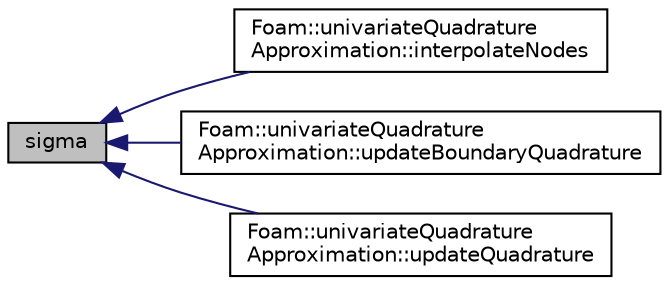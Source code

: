 digraph "sigma"
{
  bgcolor="transparent";
  edge [fontname="Helvetica",fontsize="10",labelfontname="Helvetica",labelfontsize="10"];
  node [fontname="Helvetica",fontsize="10",shape=record];
  rankdir="LR";
  Node1 [label="sigma",height=0.2,width=0.4,color="black", fillcolor="grey75", style="filled" fontcolor="black"];
  Node1 -> Node2 [dir="back",color="midnightblue",fontsize="10",style="solid",fontname="Helvetica"];
  Node2 [label="Foam::univariateQuadrature\lApproximation::interpolateNodes",height=0.2,width=0.4,color="black",URL="$d3/dea/a00046.html#aee1fc78125838d352f1209c771319fe7",tooltip="Interpolate nodes. "];
  Node1 -> Node3 [dir="back",color="midnightblue",fontsize="10",style="solid",fontname="Helvetica"];
  Node3 [label="Foam::univariateQuadrature\lApproximation::updateBoundaryQuadrature",height=0.2,width=0.4,color="black",URL="$d3/dea/a00046.html#a3425ac299e562256ef384508e140f0ab",tooltip="Update quadrature nodes on fixed-value boundaries. "];
  Node1 -> Node4 [dir="back",color="midnightblue",fontsize="10",style="solid",fontname="Helvetica"];
  Node4 [label="Foam::univariateQuadrature\lApproximation::updateQuadrature",height=0.2,width=0.4,color="black",URL="$d3/dea/a00046.html#ac4aec727fcdd873ea78763aaeeb86e14",tooltip="Recalculate the quadrature nodes from the moments. "];
}
